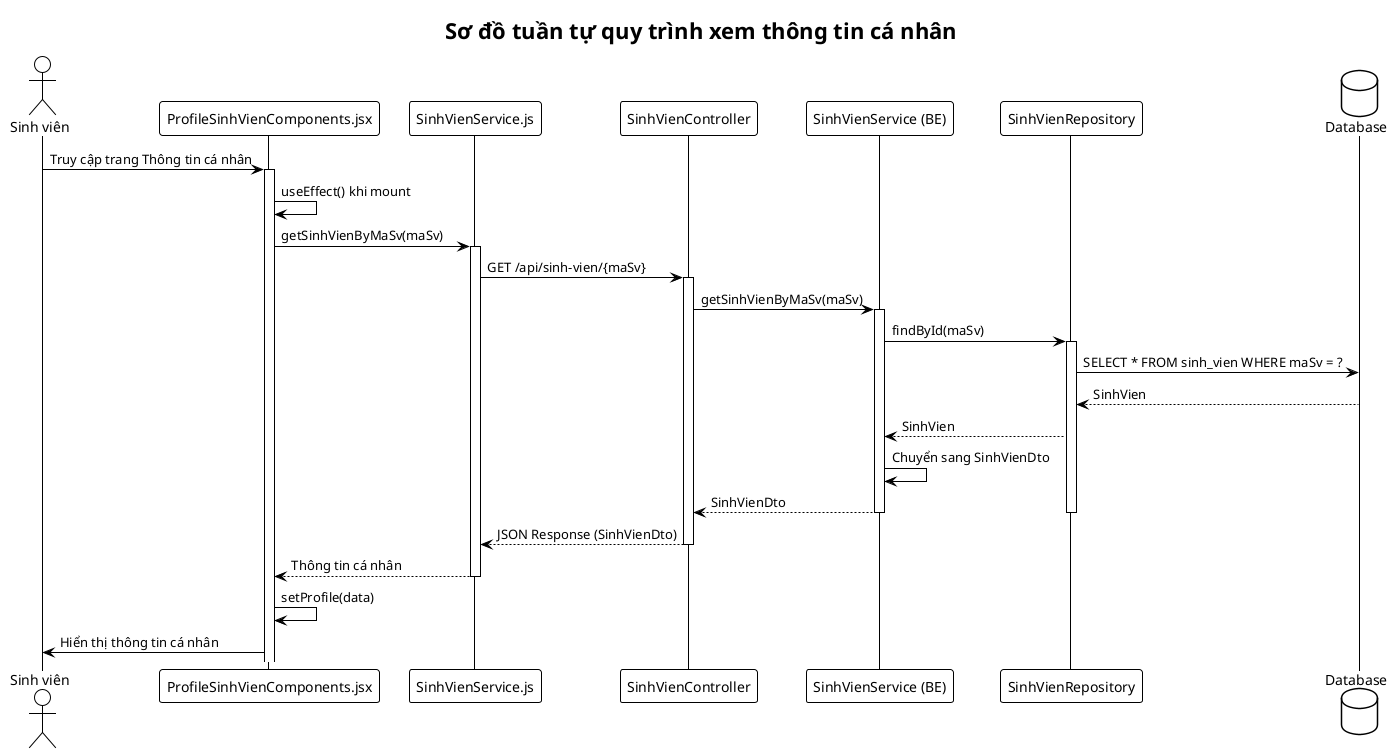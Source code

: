 @startuml
!theme plain
title Sơ đồ tuần tự quy trình xem thông tin cá nhân

actor "Sinh viên" as sv
participant "ProfileSinhVienComponents.jsx" as component
participant "SinhVienService.js" as sinhVienService
participant "SinhVienController" as controller
participant "SinhVienService (BE)" as service
participant "SinhVienRepository" as repository
database "Database" as db

sv -> component: Truy cập trang Thông tin cá nhân
activate component
component -> component: useEffect() khi mount
component -> sinhVienService: getSinhVienByMaSv(maSv)
activate sinhVienService
sinhVienService -> controller: GET /api/sinh-vien/{maSv}
activate controller
controller -> service: getSinhVienByMaSv(maSv)
activate service
service -> repository: findById(maSv)
activate repository
repository -> db: SELECT * FROM sinh_vien WHERE maSv = ?
db --> repository: SinhVien
repository --> service: SinhVien
service -> service: Chuyển sang SinhVienDto
service --> controller: SinhVienDto
deactivate repository
deactivate service
controller --> sinhVienService: JSON Response (SinhVienDto)
deactivate controller
sinhVienService --> component: Thông tin cá nhân
deactivate sinhVienService
component -> component: setProfile(data)
component -> sv: Hiển thị thông tin cá nhân
@enduml 